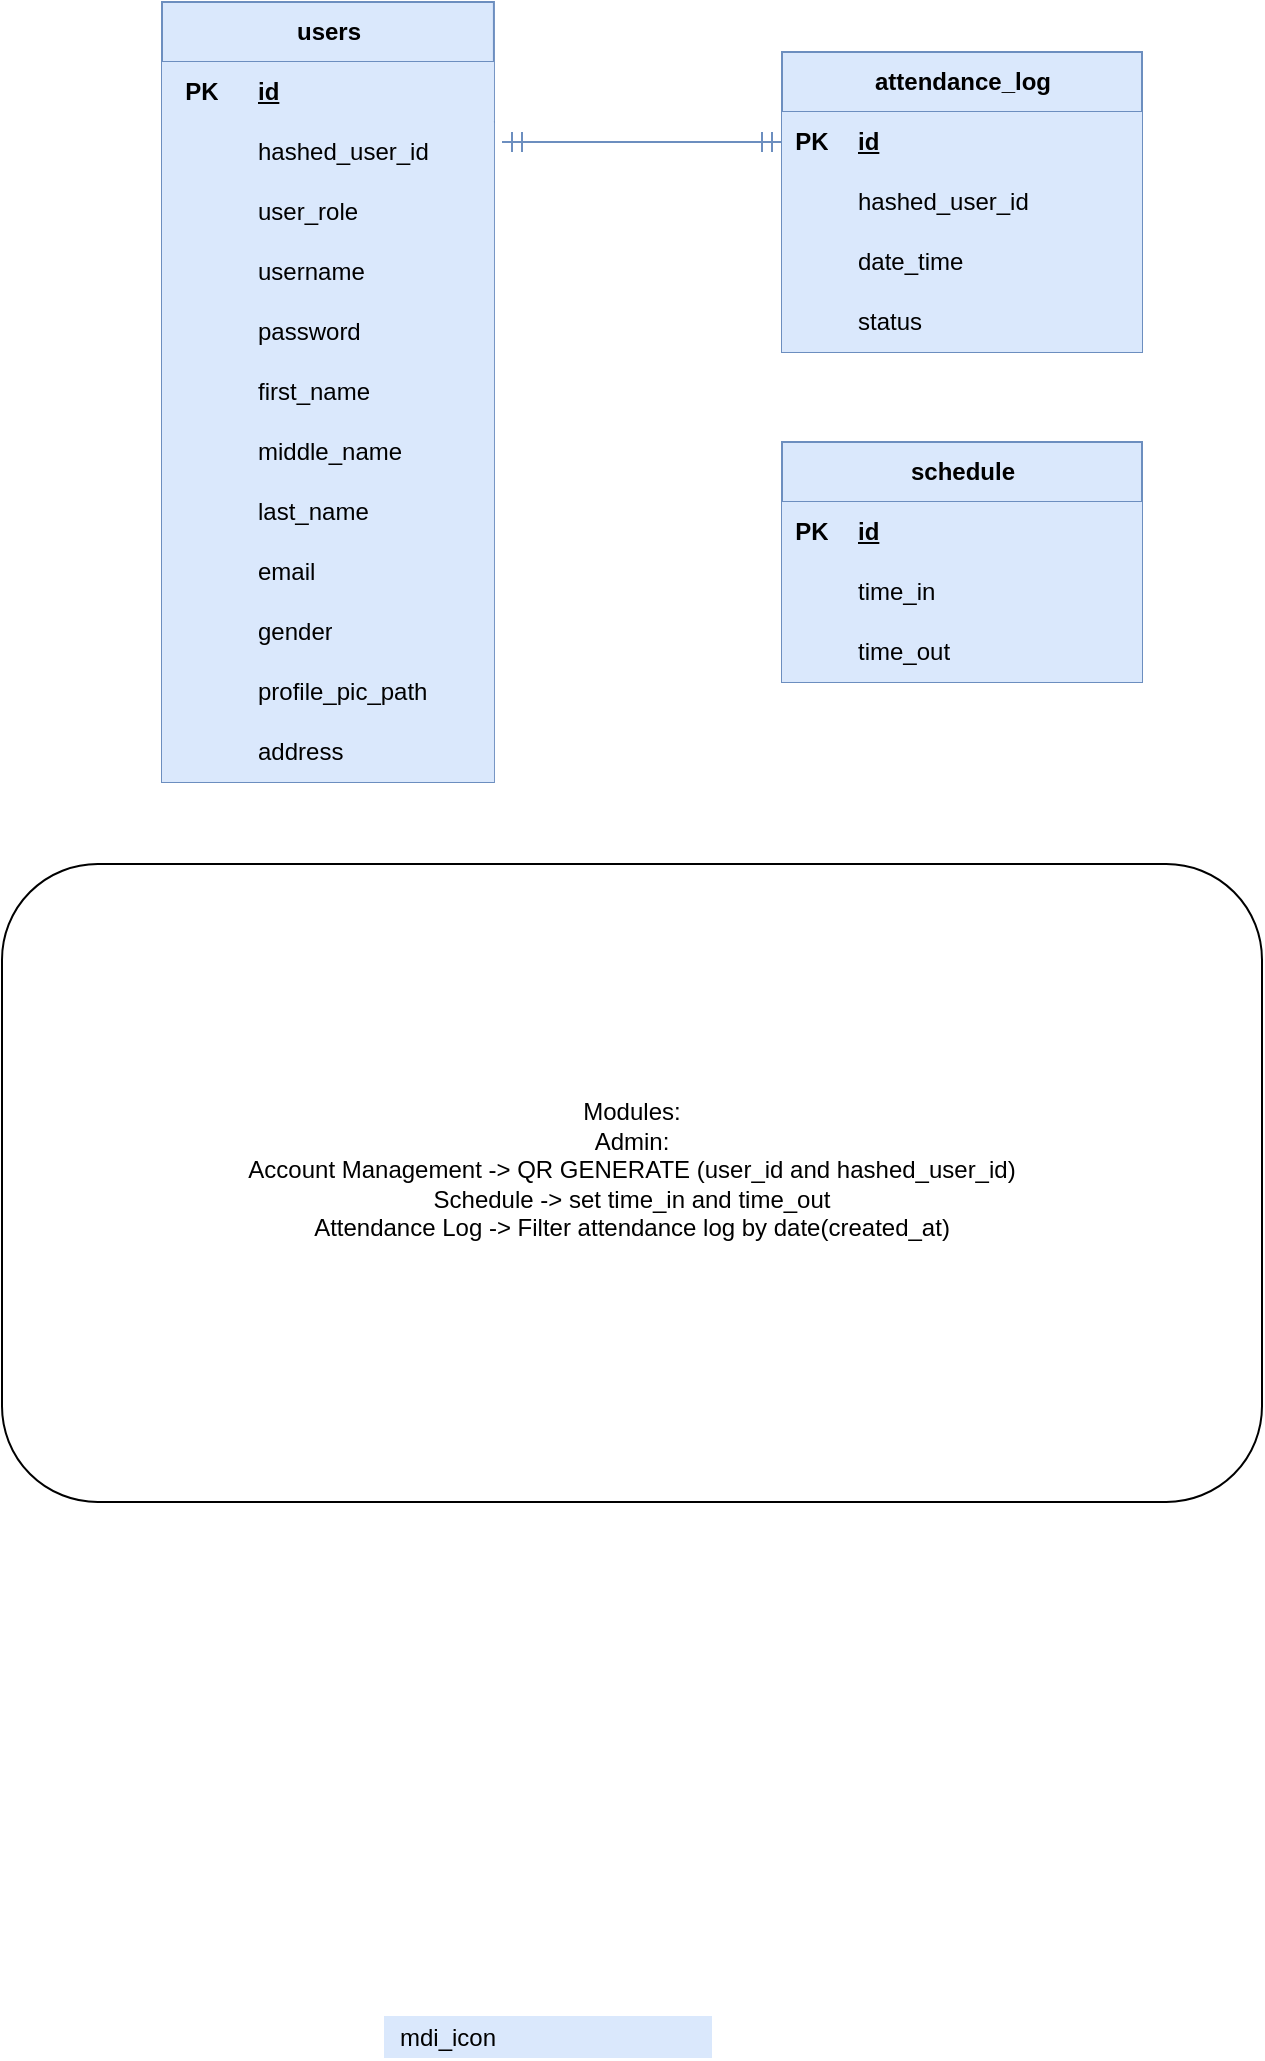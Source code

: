 <mxfile version="24.2.5" type="device">
  <diagram id="R2lEEEUBdFMjLlhIrx00" name="Page-1">
    <mxGraphModel dx="2655" dy="1820" grid="1" gridSize="10" guides="1" tooltips="1" connect="1" arrows="1" fold="1" page="1" pageScale="1" pageWidth="850" pageHeight="1100" math="0" shadow="0" extFonts="Permanent Marker^https://fonts.googleapis.com/css?family=Permanent+Marker">
      <root>
        <mxCell id="0" />
        <mxCell id="1" parent="0" />
        <mxCell id="FnZsgBoeHZm3OFhOHPzo-114" value="users" style="shape=table;startSize=30;container=1;collapsible=1;childLayout=tableLayout;fixedRows=1;rowLines=0;fontStyle=1;align=center;resizeLast=1;html=1;fillColor=#dae8fc;strokeColor=#6c8ebf;shadow=0;swimlaneLine=1;" parent="1" vertex="1">
          <mxGeometry x="-800" y="-960" width="165.96" height="390" as="geometry" />
        </mxCell>
        <mxCell id="FnZsgBoeHZm3OFhOHPzo-115" value="" style="shape=tableRow;horizontal=0;startSize=0;swimlaneHead=0;swimlaneBody=0;fillColor=#dae8fc;collapsible=0;dropTarget=0;points=[[0,0.5],[1,0.5]];portConstraint=eastwest;top=0;left=0;right=0;bottom=1;strokeColor=#6c8ebf;shadow=0;swimlaneLine=1;" parent="FnZsgBoeHZm3OFhOHPzo-114" vertex="1">
          <mxGeometry y="30" width="165.96" height="30" as="geometry" />
        </mxCell>
        <mxCell id="FnZsgBoeHZm3OFhOHPzo-116" value="PK" style="shape=partialRectangle;connectable=0;fillColor=#dae8fc;top=0;left=0;bottom=0;right=0;fontStyle=1;overflow=hidden;whiteSpace=wrap;html=1;strokeColor=#6c8ebf;shadow=0;swimlaneLine=1;" parent="FnZsgBoeHZm3OFhOHPzo-115" vertex="1">
          <mxGeometry width="40" height="30" as="geometry">
            <mxRectangle width="40" height="30" as="alternateBounds" />
          </mxGeometry>
        </mxCell>
        <mxCell id="FnZsgBoeHZm3OFhOHPzo-117" value="id&lt;span data-lucid-content=&quot;{&amp;quot;t&amp;quot;:&amp;quot;id&amp;quot;,&amp;quot;m&amp;quot;:[{&amp;quot;s&amp;quot;:0,&amp;quot;n&amp;quot;:&amp;quot;c&amp;quot;,&amp;quot;v&amp;quot;:&amp;quot;3a414aff&amp;quot;,&amp;quot;e&amp;quot;:2},{&amp;quot;s&amp;quot;:0,&amp;quot;n&amp;quot;:&amp;quot;s&amp;quot;,&amp;quot;v&amp;quot;:22.222,&amp;quot;e&amp;quot;:2}]}&quot; data-lucid-type=&quot;application/vnd.lucid.text&quot;&gt;&lt;/span&gt;&lt;span data-lucid-content=&quot;{&amp;quot;t&amp;quot;:&amp;quot;id&amp;quot;,&amp;quot;m&amp;quot;:[{&amp;quot;s&amp;quot;:0,&amp;quot;n&amp;quot;:&amp;quot;c&amp;quot;,&amp;quot;v&amp;quot;:&amp;quot;3a414aff&amp;quot;,&amp;quot;e&amp;quot;:2},{&amp;quot;s&amp;quot;:0,&amp;quot;n&amp;quot;:&amp;quot;s&amp;quot;,&amp;quot;v&amp;quot;:22.222,&amp;quot;e&amp;quot;:2}]}&quot; data-lucid-type=&quot;application/vnd.lucid.text&quot;&gt;&lt;/span&gt;&lt;span data-lucid-content=&quot;{&amp;quot;t&amp;quot;:&amp;quot;id&amp;quot;,&amp;quot;m&amp;quot;:[{&amp;quot;s&amp;quot;:0,&amp;quot;n&amp;quot;:&amp;quot;c&amp;quot;,&amp;quot;v&amp;quot;:&amp;quot;3a414aff&amp;quot;,&amp;quot;e&amp;quot;:2},{&amp;quot;s&amp;quot;:0,&amp;quot;n&amp;quot;:&amp;quot;s&amp;quot;,&amp;quot;v&amp;quot;:22.222,&amp;quot;e&amp;quot;:2}]}&quot; data-lucid-type=&quot;application/vnd.lucid.text&quot;&gt;&lt;/span&gt;&lt;span data-lucid-content=&quot;{&amp;quot;t&amp;quot;:&amp;quot;id&amp;quot;,&amp;quot;m&amp;quot;:[{&amp;quot;s&amp;quot;:0,&amp;quot;n&amp;quot;:&amp;quot;c&amp;quot;,&amp;quot;v&amp;quot;:&amp;quot;3a414aff&amp;quot;,&amp;quot;e&amp;quot;:2},{&amp;quot;s&amp;quot;:0,&amp;quot;n&amp;quot;:&amp;quot;s&amp;quot;,&amp;quot;v&amp;quot;:22.222,&amp;quot;e&amp;quot;:2}]}&quot; data-lucid-type=&quot;application/vnd.lucid.text&quot;&gt;&lt;/span&gt;&lt;span data-lucid-content=&quot;{&amp;quot;t&amp;quot;:&amp;quot;id&amp;quot;,&amp;quot;m&amp;quot;:[{&amp;quot;s&amp;quot;:0,&amp;quot;n&amp;quot;:&amp;quot;c&amp;quot;,&amp;quot;v&amp;quot;:&amp;quot;3a414aff&amp;quot;,&amp;quot;e&amp;quot;:2},{&amp;quot;s&amp;quot;:0,&amp;quot;n&amp;quot;:&amp;quot;s&amp;quot;,&amp;quot;v&amp;quot;:22.222,&amp;quot;e&amp;quot;:2}]}&quot; data-lucid-type=&quot;application/vnd.lucid.text&quot;&gt;&lt;/span&gt;" style="shape=partialRectangle;connectable=0;fillColor=#dae8fc;top=0;left=0;bottom=0;right=0;align=left;spacingLeft=6;fontStyle=5;overflow=hidden;whiteSpace=wrap;html=1;strokeColor=#6c8ebf;shadow=0;swimlaneLine=1;" parent="FnZsgBoeHZm3OFhOHPzo-115" vertex="1">
          <mxGeometry x="40" width="125.96" height="30" as="geometry">
            <mxRectangle width="125.96" height="30" as="alternateBounds" />
          </mxGeometry>
        </mxCell>
        <mxCell id="KbOr31M8_GcGNUXh3xBq-7" style="shape=tableRow;horizontal=0;startSize=0;swimlaneHead=0;swimlaneBody=0;fillColor=#dae8fc;collapsible=0;dropTarget=0;points=[[0,0.5],[1,0.5]];portConstraint=eastwest;top=0;left=0;right=0;bottom=0;strokeColor=#6c8ebf;shadow=0;swimlaneLine=1;" vertex="1" parent="FnZsgBoeHZm3OFhOHPzo-114">
          <mxGeometry y="60" width="165.96" height="30" as="geometry" />
        </mxCell>
        <mxCell id="KbOr31M8_GcGNUXh3xBq-8" style="shape=partialRectangle;connectable=0;fillColor=#dae8fc;top=0;left=0;bottom=0;right=0;editable=1;overflow=hidden;whiteSpace=wrap;html=1;strokeColor=#6c8ebf;shadow=0;swimlaneLine=1;" vertex="1" parent="KbOr31M8_GcGNUXh3xBq-7">
          <mxGeometry width="40" height="30" as="geometry">
            <mxRectangle width="40" height="30" as="alternateBounds" />
          </mxGeometry>
        </mxCell>
        <mxCell id="KbOr31M8_GcGNUXh3xBq-9" value="hashed_user_id" style="shape=partialRectangle;connectable=0;fillColor=#dae8fc;top=0;left=0;bottom=0;right=0;align=left;spacingLeft=6;overflow=hidden;whiteSpace=wrap;html=1;strokeColor=#6c8ebf;shadow=0;swimlaneLine=1;" vertex="1" parent="KbOr31M8_GcGNUXh3xBq-7">
          <mxGeometry x="40" width="125.96" height="30" as="geometry">
            <mxRectangle width="125.96" height="30" as="alternateBounds" />
          </mxGeometry>
        </mxCell>
        <mxCell id="jvCDzrmosAp2p4c99oZB-1" style="shape=tableRow;horizontal=0;startSize=0;swimlaneHead=0;swimlaneBody=0;fillColor=#dae8fc;collapsible=0;dropTarget=0;points=[[0,0.5],[1,0.5]];portConstraint=eastwest;top=0;left=0;right=0;bottom=0;strokeColor=#6c8ebf;shadow=0;swimlaneLine=1;" parent="FnZsgBoeHZm3OFhOHPzo-114" vertex="1">
          <mxGeometry y="90" width="165.96" height="30" as="geometry" />
        </mxCell>
        <mxCell id="jvCDzrmosAp2p4c99oZB-2" style="shape=partialRectangle;connectable=0;fillColor=#dae8fc;top=0;left=0;bottom=0;right=0;editable=1;overflow=hidden;whiteSpace=wrap;html=1;strokeColor=#6c8ebf;shadow=0;swimlaneLine=1;" parent="jvCDzrmosAp2p4c99oZB-1" vertex="1">
          <mxGeometry width="40" height="30" as="geometry">
            <mxRectangle width="40" height="30" as="alternateBounds" />
          </mxGeometry>
        </mxCell>
        <mxCell id="jvCDzrmosAp2p4c99oZB-3" value="user_role" style="shape=partialRectangle;connectable=0;fillColor=#dae8fc;top=0;left=0;bottom=0;right=0;align=left;spacingLeft=6;overflow=hidden;whiteSpace=wrap;html=1;strokeColor=#6c8ebf;shadow=0;swimlaneLine=1;" parent="jvCDzrmosAp2p4c99oZB-1" vertex="1">
          <mxGeometry x="40" width="125.96" height="30" as="geometry">
            <mxRectangle width="125.96" height="30" as="alternateBounds" />
          </mxGeometry>
        </mxCell>
        <mxCell id="jvCDzrmosAp2p4c99oZB-19" style="shape=tableRow;horizontal=0;startSize=0;swimlaneHead=0;swimlaneBody=0;fillColor=#dae8fc;collapsible=0;dropTarget=0;points=[[0,0.5],[1,0.5]];portConstraint=eastwest;top=0;left=0;right=0;bottom=0;strokeColor=#6c8ebf;shadow=0;swimlaneLine=1;" parent="FnZsgBoeHZm3OFhOHPzo-114" vertex="1">
          <mxGeometry y="120" width="165.96" height="30" as="geometry" />
        </mxCell>
        <mxCell id="jvCDzrmosAp2p4c99oZB-20" style="shape=partialRectangle;connectable=0;fillColor=#dae8fc;top=0;left=0;bottom=0;right=0;editable=1;overflow=hidden;whiteSpace=wrap;html=1;strokeColor=#6c8ebf;shadow=0;swimlaneLine=1;" parent="jvCDzrmosAp2p4c99oZB-19" vertex="1">
          <mxGeometry width="40" height="30" as="geometry">
            <mxRectangle width="40" height="30" as="alternateBounds" />
          </mxGeometry>
        </mxCell>
        <mxCell id="jvCDzrmosAp2p4c99oZB-21" value="username" style="shape=partialRectangle;connectable=0;fillColor=#dae8fc;top=0;left=0;bottom=0;right=0;align=left;spacingLeft=6;overflow=hidden;whiteSpace=wrap;html=1;strokeColor=#6c8ebf;shadow=0;swimlaneLine=1;" parent="jvCDzrmosAp2p4c99oZB-19" vertex="1">
          <mxGeometry x="40" width="125.96" height="30" as="geometry">
            <mxRectangle width="125.96" height="30" as="alternateBounds" />
          </mxGeometry>
        </mxCell>
        <mxCell id="jvCDzrmosAp2p4c99oZB-16" style="shape=tableRow;horizontal=0;startSize=0;swimlaneHead=0;swimlaneBody=0;fillColor=#dae8fc;collapsible=0;dropTarget=0;points=[[0,0.5],[1,0.5]];portConstraint=eastwest;top=0;left=0;right=0;bottom=0;strokeColor=#6c8ebf;shadow=0;swimlaneLine=1;" parent="FnZsgBoeHZm3OFhOHPzo-114" vertex="1">
          <mxGeometry y="150" width="165.96" height="30" as="geometry" />
        </mxCell>
        <mxCell id="jvCDzrmosAp2p4c99oZB-17" style="shape=partialRectangle;connectable=0;fillColor=#dae8fc;top=0;left=0;bottom=0;right=0;editable=1;overflow=hidden;whiteSpace=wrap;html=1;strokeColor=#6c8ebf;shadow=0;swimlaneLine=1;" parent="jvCDzrmosAp2p4c99oZB-16" vertex="1">
          <mxGeometry width="40" height="30" as="geometry">
            <mxRectangle width="40" height="30" as="alternateBounds" />
          </mxGeometry>
        </mxCell>
        <mxCell id="jvCDzrmosAp2p4c99oZB-18" value="password" style="shape=partialRectangle;connectable=0;fillColor=#dae8fc;top=0;left=0;bottom=0;right=0;align=left;spacingLeft=6;overflow=hidden;whiteSpace=wrap;html=1;strokeColor=#6c8ebf;shadow=0;swimlaneLine=1;" parent="jvCDzrmosAp2p4c99oZB-16" vertex="1">
          <mxGeometry x="40" width="125.96" height="30" as="geometry">
            <mxRectangle width="125.96" height="30" as="alternateBounds" />
          </mxGeometry>
        </mxCell>
        <mxCell id="FnZsgBoeHZm3OFhOHPzo-121" style="shape=tableRow;horizontal=0;startSize=0;swimlaneHead=0;swimlaneBody=0;fillColor=#dae8fc;collapsible=0;dropTarget=0;points=[[0,0.5],[1,0.5]];portConstraint=eastwest;top=0;left=0;right=0;bottom=0;strokeColor=#6c8ebf;shadow=0;swimlaneLine=1;" parent="FnZsgBoeHZm3OFhOHPzo-114" vertex="1">
          <mxGeometry y="180" width="165.96" height="30" as="geometry" />
        </mxCell>
        <mxCell id="FnZsgBoeHZm3OFhOHPzo-122" style="shape=partialRectangle;connectable=0;fillColor=#dae8fc;top=0;left=0;bottom=0;right=0;editable=1;overflow=hidden;whiteSpace=wrap;html=1;strokeColor=#6c8ebf;shadow=0;swimlaneLine=1;" parent="FnZsgBoeHZm3OFhOHPzo-121" vertex="1">
          <mxGeometry width="40" height="30" as="geometry">
            <mxRectangle width="40" height="30" as="alternateBounds" />
          </mxGeometry>
        </mxCell>
        <mxCell id="FnZsgBoeHZm3OFhOHPzo-123" value="first_name" style="shape=partialRectangle;connectable=0;fillColor=#dae8fc;top=0;left=0;bottom=0;right=0;align=left;spacingLeft=6;overflow=hidden;whiteSpace=wrap;html=1;strokeColor=#6c8ebf;shadow=0;swimlaneLine=1;" parent="FnZsgBoeHZm3OFhOHPzo-121" vertex="1">
          <mxGeometry x="40" width="125.96" height="30" as="geometry">
            <mxRectangle width="125.96" height="30" as="alternateBounds" />
          </mxGeometry>
        </mxCell>
        <mxCell id="FnZsgBoeHZm3OFhOHPzo-160" style="shape=tableRow;horizontal=0;startSize=0;swimlaneHead=0;swimlaneBody=0;fillColor=#dae8fc;collapsible=0;dropTarget=0;points=[[0,0.5],[1,0.5]];portConstraint=eastwest;top=0;left=0;right=0;bottom=0;strokeColor=#6c8ebf;shadow=0;swimlaneLine=1;" parent="FnZsgBoeHZm3OFhOHPzo-114" vertex="1">
          <mxGeometry y="210" width="165.96" height="30" as="geometry" />
        </mxCell>
        <mxCell id="FnZsgBoeHZm3OFhOHPzo-161" style="shape=partialRectangle;connectable=0;fillColor=#dae8fc;top=0;left=0;bottom=0;right=0;editable=1;overflow=hidden;whiteSpace=wrap;html=1;strokeColor=#6c8ebf;shadow=0;swimlaneLine=1;" parent="FnZsgBoeHZm3OFhOHPzo-160" vertex="1">
          <mxGeometry width="40" height="30" as="geometry">
            <mxRectangle width="40" height="30" as="alternateBounds" />
          </mxGeometry>
        </mxCell>
        <mxCell id="FnZsgBoeHZm3OFhOHPzo-162" value="middle_name" style="shape=partialRectangle;connectable=0;fillColor=#dae8fc;top=0;left=0;bottom=0;right=0;align=left;spacingLeft=6;overflow=hidden;whiteSpace=wrap;html=1;strokeColor=#6c8ebf;shadow=0;swimlaneLine=1;" parent="FnZsgBoeHZm3OFhOHPzo-160" vertex="1">
          <mxGeometry x="40" width="125.96" height="30" as="geometry">
            <mxRectangle width="125.96" height="30" as="alternateBounds" />
          </mxGeometry>
        </mxCell>
        <mxCell id="FnZsgBoeHZm3OFhOHPzo-157" style="shape=tableRow;horizontal=0;startSize=0;swimlaneHead=0;swimlaneBody=0;fillColor=#dae8fc;collapsible=0;dropTarget=0;points=[[0,0.5],[1,0.5]];portConstraint=eastwest;top=0;left=0;right=0;bottom=0;strokeColor=#6c8ebf;shadow=0;swimlaneLine=1;" parent="FnZsgBoeHZm3OFhOHPzo-114" vertex="1">
          <mxGeometry y="240" width="165.96" height="30" as="geometry" />
        </mxCell>
        <mxCell id="FnZsgBoeHZm3OFhOHPzo-158" style="shape=partialRectangle;connectable=0;fillColor=#dae8fc;top=0;left=0;bottom=0;right=0;editable=1;overflow=hidden;whiteSpace=wrap;html=1;strokeColor=#6c8ebf;shadow=0;swimlaneLine=1;" parent="FnZsgBoeHZm3OFhOHPzo-157" vertex="1">
          <mxGeometry width="40" height="30" as="geometry">
            <mxRectangle width="40" height="30" as="alternateBounds" />
          </mxGeometry>
        </mxCell>
        <mxCell id="FnZsgBoeHZm3OFhOHPzo-159" value="last_name" style="shape=partialRectangle;connectable=0;fillColor=#dae8fc;top=0;left=0;bottom=0;right=0;align=left;spacingLeft=6;overflow=hidden;whiteSpace=wrap;html=1;strokeColor=#6c8ebf;shadow=0;swimlaneLine=1;" parent="FnZsgBoeHZm3OFhOHPzo-157" vertex="1">
          <mxGeometry x="40" width="125.96" height="30" as="geometry">
            <mxRectangle width="125.96" height="30" as="alternateBounds" />
          </mxGeometry>
        </mxCell>
        <mxCell id="FnZsgBoeHZm3OFhOHPzo-166" style="shape=tableRow;horizontal=0;startSize=0;swimlaneHead=0;swimlaneBody=0;fillColor=#dae8fc;collapsible=0;dropTarget=0;points=[[0,0.5],[1,0.5]];portConstraint=eastwest;top=0;left=0;right=0;bottom=0;strokeColor=#6c8ebf;shadow=0;swimlaneLine=1;" parent="FnZsgBoeHZm3OFhOHPzo-114" vertex="1">
          <mxGeometry y="270" width="165.96" height="30" as="geometry" />
        </mxCell>
        <mxCell id="FnZsgBoeHZm3OFhOHPzo-167" style="shape=partialRectangle;connectable=0;fillColor=#dae8fc;top=0;left=0;bottom=0;right=0;editable=1;overflow=hidden;whiteSpace=wrap;html=1;strokeColor=#6c8ebf;shadow=0;swimlaneLine=1;" parent="FnZsgBoeHZm3OFhOHPzo-166" vertex="1">
          <mxGeometry width="40" height="30" as="geometry">
            <mxRectangle width="40" height="30" as="alternateBounds" />
          </mxGeometry>
        </mxCell>
        <mxCell id="FnZsgBoeHZm3OFhOHPzo-168" value="email" style="shape=partialRectangle;connectable=0;fillColor=#dae8fc;top=0;left=0;bottom=0;right=0;align=left;spacingLeft=6;overflow=hidden;whiteSpace=wrap;html=1;strokeColor=#6c8ebf;shadow=0;swimlaneLine=1;" parent="FnZsgBoeHZm3OFhOHPzo-166" vertex="1">
          <mxGeometry x="40" width="125.96" height="30" as="geometry">
            <mxRectangle width="125.96" height="30" as="alternateBounds" />
          </mxGeometry>
        </mxCell>
        <mxCell id="FnZsgBoeHZm3OFhOHPzo-124" value="" style="shape=tableRow;horizontal=0;startSize=0;swimlaneHead=0;swimlaneBody=0;fillColor=#dae8fc;collapsible=0;dropTarget=0;points=[[0,0.5],[1,0.5]];portConstraint=eastwest;top=0;left=0;right=0;bottom=0;strokeColor=#6c8ebf;shadow=0;swimlaneLine=1;" parent="FnZsgBoeHZm3OFhOHPzo-114" vertex="1">
          <mxGeometry y="300" width="165.96" height="30" as="geometry" />
        </mxCell>
        <mxCell id="FnZsgBoeHZm3OFhOHPzo-125" value="" style="shape=partialRectangle;connectable=0;fillColor=#dae8fc;top=0;left=0;bottom=0;right=0;editable=1;overflow=hidden;whiteSpace=wrap;html=1;strokeColor=#6c8ebf;shadow=0;swimlaneLine=1;" parent="FnZsgBoeHZm3OFhOHPzo-124" vertex="1">
          <mxGeometry width="40" height="30" as="geometry">
            <mxRectangle width="40" height="30" as="alternateBounds" />
          </mxGeometry>
        </mxCell>
        <mxCell id="FnZsgBoeHZm3OFhOHPzo-126" value="gender" style="shape=partialRectangle;connectable=0;fillColor=#dae8fc;top=0;left=0;bottom=0;right=0;align=left;spacingLeft=6;overflow=hidden;whiteSpace=wrap;html=1;strokeColor=#6c8ebf;shadow=0;swimlaneLine=1;" parent="FnZsgBoeHZm3OFhOHPzo-124" vertex="1">
          <mxGeometry x="40" width="125.96" height="30" as="geometry">
            <mxRectangle width="125.96" height="30" as="alternateBounds" />
          </mxGeometry>
        </mxCell>
        <mxCell id="FnZsgBoeHZm3OFhOHPzo-127" style="shape=tableRow;horizontal=0;startSize=0;swimlaneHead=0;swimlaneBody=0;fillColor=#dae8fc;collapsible=0;dropTarget=0;points=[[0,0.5],[1,0.5]];portConstraint=eastwest;top=0;left=0;right=0;bottom=0;strokeColor=#6c8ebf;shadow=0;swimlaneLine=1;" parent="FnZsgBoeHZm3OFhOHPzo-114" vertex="1">
          <mxGeometry y="330" width="165.96" height="30" as="geometry" />
        </mxCell>
        <mxCell id="FnZsgBoeHZm3OFhOHPzo-128" style="shape=partialRectangle;connectable=0;fillColor=#dae8fc;top=0;left=0;bottom=0;right=0;editable=1;overflow=hidden;whiteSpace=wrap;html=1;strokeColor=#6c8ebf;shadow=0;swimlaneLine=1;" parent="FnZsgBoeHZm3OFhOHPzo-127" vertex="1">
          <mxGeometry width="40" height="30" as="geometry">
            <mxRectangle width="40" height="30" as="alternateBounds" />
          </mxGeometry>
        </mxCell>
        <mxCell id="FnZsgBoeHZm3OFhOHPzo-129" value="profile_pic_path" style="shape=partialRectangle;connectable=0;fillColor=#dae8fc;top=0;left=0;bottom=0;right=0;align=left;spacingLeft=6;overflow=hidden;whiteSpace=wrap;html=1;strokeColor=#6c8ebf;shadow=0;swimlaneLine=1;" parent="FnZsgBoeHZm3OFhOHPzo-127" vertex="1">
          <mxGeometry x="40" width="125.96" height="30" as="geometry">
            <mxRectangle width="125.96" height="30" as="alternateBounds" />
          </mxGeometry>
        </mxCell>
        <mxCell id="FnZsgBoeHZm3OFhOHPzo-136" style="shape=tableRow;horizontal=0;startSize=0;swimlaneHead=0;swimlaneBody=0;fillColor=#dae8fc;collapsible=0;dropTarget=0;points=[[0,0.5],[1,0.5]];portConstraint=eastwest;top=0;left=0;right=0;bottom=0;strokeColor=#6c8ebf;shadow=0;swimlaneLine=1;" parent="FnZsgBoeHZm3OFhOHPzo-114" vertex="1">
          <mxGeometry y="360" width="165.96" height="30" as="geometry" />
        </mxCell>
        <mxCell id="FnZsgBoeHZm3OFhOHPzo-137" style="shape=partialRectangle;connectable=0;fillColor=#dae8fc;top=0;left=0;bottom=0;right=0;editable=1;overflow=hidden;whiteSpace=wrap;html=1;strokeColor=#6c8ebf;shadow=0;swimlaneLine=1;" parent="FnZsgBoeHZm3OFhOHPzo-136" vertex="1">
          <mxGeometry width="40" height="30" as="geometry">
            <mxRectangle width="40" height="30" as="alternateBounds" />
          </mxGeometry>
        </mxCell>
        <mxCell id="FnZsgBoeHZm3OFhOHPzo-138" value="address" style="shape=partialRectangle;connectable=0;fillColor=#dae8fc;top=0;left=0;bottom=0;right=0;align=left;spacingLeft=6;overflow=hidden;whiteSpace=wrap;html=1;strokeColor=#6c8ebf;shadow=0;swimlaneLine=1;" parent="FnZsgBoeHZm3OFhOHPzo-136" vertex="1">
          <mxGeometry x="40" width="125.96" height="30" as="geometry">
            <mxRectangle width="125.96" height="30" as="alternateBounds" />
          </mxGeometry>
        </mxCell>
        <mxCell id="FnZsgBoeHZm3OFhOHPzo-169" value="" style="fontSize=12;html=1;endArrow=ERmandOne;startArrow=ERmandOne;rounded=0;startSize=8;endSize=8;exitX=0;exitY=0.5;exitDx=0;exitDy=0;endFill=0;edgeStyle=elbowEdgeStyle;fillColor=#dae8fc;strokeColor=#6c8ebf;shadow=0;swimlaneLine=1;" parent="1" source="FwWdMeIcMR8p2C_CLufj-2" edge="1">
          <mxGeometry width="100" height="100" relative="1" as="geometry">
            <mxPoint x="-549.1" y="-889.53" as="sourcePoint" />
            <mxPoint x="-630" y="-890" as="targetPoint" />
            <Array as="points">
              <mxPoint x="-590" y="-900" />
            </Array>
          </mxGeometry>
        </mxCell>
        <mxCell id="jvCDzrmosAp2p4c99oZB-14" value="" style="edgeStyle=none;curved=1;rounded=0;orthogonalLoop=1;jettySize=auto;html=1;fontSize=12;startSize=8;endSize=8;" parent="1" edge="1">
          <mxGeometry relative="1" as="geometry">
            <mxPoint x="-48" y="-183" as="targetPoint" />
          </mxGeometry>
        </mxCell>
        <mxCell id="0gLkgq13xIGwH0DffjJX-23" value="mdi_icon" style="shape=partialRectangle;connectable=0;fillColor=#dae8fc;top=0;left=0;bottom=0;right=0;align=left;spacingLeft=6;overflow=hidden;whiteSpace=wrap;html=1;strokeColor=#6c8ebf;shadow=0;swimlaneLine=1;" parent="1" vertex="1">
          <mxGeometry x="-689" y="47" width="164" height="21" as="geometry">
            <mxRectangle width="164" height="21" as="alternateBounds" />
          </mxGeometry>
        </mxCell>
        <mxCell id="FwWdMeIcMR8p2C_CLufj-1" value="attendance_log" style="shape=table;startSize=30;container=1;collapsible=1;childLayout=tableLayout;fixedRows=1;rowLines=0;fontStyle=1;align=center;resizeLast=1;html=1;fillColor=#dae8fc;strokeColor=#6c8ebf;shadow=0;swimlaneLine=1;" parent="1" vertex="1">
          <mxGeometry x="-490" y="-935" width="180" height="150.0" as="geometry" />
        </mxCell>
        <mxCell id="FwWdMeIcMR8p2C_CLufj-2" value="" style="shape=tableRow;horizontal=0;startSize=0;swimlaneHead=0;swimlaneBody=0;fillColor=#dae8fc;collapsible=0;dropTarget=0;points=[[0,0.5],[1,0.5]];portConstraint=eastwest;top=0;left=0;right=0;bottom=1;strokeColor=#6c8ebf;shadow=0;swimlaneLine=1;" parent="FwWdMeIcMR8p2C_CLufj-1" vertex="1">
          <mxGeometry y="30" width="180" height="30" as="geometry" />
        </mxCell>
        <mxCell id="FwWdMeIcMR8p2C_CLufj-3" value="PK" style="shape=partialRectangle;connectable=0;fillColor=#dae8fc;top=0;left=0;bottom=0;right=0;fontStyle=1;overflow=hidden;whiteSpace=wrap;html=1;strokeColor=#6c8ebf;shadow=0;swimlaneLine=1;" parent="FwWdMeIcMR8p2C_CLufj-2" vertex="1">
          <mxGeometry width="30" height="30" as="geometry">
            <mxRectangle width="30" height="30" as="alternateBounds" />
          </mxGeometry>
        </mxCell>
        <mxCell id="FwWdMeIcMR8p2C_CLufj-4" value="id&lt;span data-lucid-content=&quot;{&amp;quot;t&amp;quot;:&amp;quot;id&amp;quot;,&amp;quot;m&amp;quot;:[{&amp;quot;s&amp;quot;:0,&amp;quot;n&amp;quot;:&amp;quot;c&amp;quot;,&amp;quot;v&amp;quot;:&amp;quot;3a414aff&amp;quot;,&amp;quot;e&amp;quot;:2},{&amp;quot;s&amp;quot;:0,&amp;quot;n&amp;quot;:&amp;quot;s&amp;quot;,&amp;quot;v&amp;quot;:22.222,&amp;quot;e&amp;quot;:2}]}&quot; data-lucid-type=&quot;application/vnd.lucid.text&quot;&gt;&lt;/span&gt;&lt;span data-lucid-content=&quot;{&amp;quot;t&amp;quot;:&amp;quot;id&amp;quot;,&amp;quot;m&amp;quot;:[{&amp;quot;s&amp;quot;:0,&amp;quot;n&amp;quot;:&amp;quot;c&amp;quot;,&amp;quot;v&amp;quot;:&amp;quot;3a414aff&amp;quot;,&amp;quot;e&amp;quot;:2},{&amp;quot;s&amp;quot;:0,&amp;quot;n&amp;quot;:&amp;quot;s&amp;quot;,&amp;quot;v&amp;quot;:22.222,&amp;quot;e&amp;quot;:2}]}&quot; data-lucid-type=&quot;application/vnd.lucid.text&quot;&gt;&lt;/span&gt;&lt;span data-lucid-content=&quot;{&amp;quot;t&amp;quot;:&amp;quot;id&amp;quot;,&amp;quot;m&amp;quot;:[{&amp;quot;s&amp;quot;:0,&amp;quot;n&amp;quot;:&amp;quot;c&amp;quot;,&amp;quot;v&amp;quot;:&amp;quot;3a414aff&amp;quot;,&amp;quot;e&amp;quot;:2},{&amp;quot;s&amp;quot;:0,&amp;quot;n&amp;quot;:&amp;quot;s&amp;quot;,&amp;quot;v&amp;quot;:22.222,&amp;quot;e&amp;quot;:2}]}&quot; data-lucid-type=&quot;application/vnd.lucid.text&quot;&gt;&lt;/span&gt;&lt;span data-lucid-content=&quot;{&amp;quot;t&amp;quot;:&amp;quot;id&amp;quot;,&amp;quot;m&amp;quot;:[{&amp;quot;s&amp;quot;:0,&amp;quot;n&amp;quot;:&amp;quot;c&amp;quot;,&amp;quot;v&amp;quot;:&amp;quot;3a414aff&amp;quot;,&amp;quot;e&amp;quot;:2},{&amp;quot;s&amp;quot;:0,&amp;quot;n&amp;quot;:&amp;quot;s&amp;quot;,&amp;quot;v&amp;quot;:22.222,&amp;quot;e&amp;quot;:2}]}&quot; data-lucid-type=&quot;application/vnd.lucid.text&quot;&gt;&lt;/span&gt;&lt;span data-lucid-content=&quot;{&amp;quot;t&amp;quot;:&amp;quot;id&amp;quot;,&amp;quot;m&amp;quot;:[{&amp;quot;s&amp;quot;:0,&amp;quot;n&amp;quot;:&amp;quot;c&amp;quot;,&amp;quot;v&amp;quot;:&amp;quot;3a414aff&amp;quot;,&amp;quot;e&amp;quot;:2},{&amp;quot;s&amp;quot;:0,&amp;quot;n&amp;quot;:&amp;quot;s&amp;quot;,&amp;quot;v&amp;quot;:22.222,&amp;quot;e&amp;quot;:2}]}&quot; data-lucid-type=&quot;application/vnd.lucid.text&quot;&gt;&lt;/span&gt;" style="shape=partialRectangle;connectable=0;fillColor=#dae8fc;top=0;left=0;bottom=0;right=0;align=left;spacingLeft=6;fontStyle=5;overflow=hidden;whiteSpace=wrap;html=1;strokeColor=#6c8ebf;shadow=0;swimlaneLine=1;" parent="FwWdMeIcMR8p2C_CLufj-2" vertex="1">
          <mxGeometry x="30" width="150" height="30" as="geometry">
            <mxRectangle width="150" height="30" as="alternateBounds" />
          </mxGeometry>
        </mxCell>
        <mxCell id="FwWdMeIcMR8p2C_CLufj-5" value="" style="shape=tableRow;horizontal=0;startSize=0;swimlaneHead=0;swimlaneBody=0;fillColor=#dae8fc;collapsible=0;dropTarget=0;points=[[0,0.5],[1,0.5]];portConstraint=eastwest;top=0;left=0;right=0;bottom=0;strokeColor=#6c8ebf;shadow=0;swimlaneLine=1;" parent="FwWdMeIcMR8p2C_CLufj-1" vertex="1">
          <mxGeometry y="60" width="180" height="30" as="geometry" />
        </mxCell>
        <mxCell id="FwWdMeIcMR8p2C_CLufj-6" value="" style="shape=partialRectangle;connectable=0;fillColor=#dae8fc;top=0;left=0;bottom=0;right=0;editable=1;overflow=hidden;whiteSpace=wrap;html=1;strokeColor=#6c8ebf;shadow=0;swimlaneLine=1;" parent="FwWdMeIcMR8p2C_CLufj-5" vertex="1">
          <mxGeometry width="30" height="30" as="geometry">
            <mxRectangle width="30" height="30" as="alternateBounds" />
          </mxGeometry>
        </mxCell>
        <mxCell id="FwWdMeIcMR8p2C_CLufj-7" value="hashed_user_id" style="shape=partialRectangle;connectable=0;fillColor=#dae8fc;top=0;left=0;bottom=0;right=0;align=left;spacingLeft=6;overflow=hidden;whiteSpace=wrap;html=1;strokeColor=#6c8ebf;shadow=0;swimlaneLine=1;" parent="FwWdMeIcMR8p2C_CLufj-5" vertex="1">
          <mxGeometry x="30" width="150" height="30" as="geometry">
            <mxRectangle width="150" height="30" as="alternateBounds" />
          </mxGeometry>
        </mxCell>
        <mxCell id="FwWdMeIcMR8p2C_CLufj-8" value="" style="shape=tableRow;horizontal=0;startSize=0;swimlaneHead=0;swimlaneBody=0;fillColor=#dae8fc;collapsible=0;dropTarget=0;points=[[0,0.5],[1,0.5]];portConstraint=eastwest;top=0;left=0;right=0;bottom=0;strokeColor=#6c8ebf;shadow=0;swimlaneLine=1;" parent="FwWdMeIcMR8p2C_CLufj-1" vertex="1">
          <mxGeometry y="90" width="180" height="30" as="geometry" />
        </mxCell>
        <mxCell id="FwWdMeIcMR8p2C_CLufj-9" value="" style="shape=partialRectangle;connectable=0;fillColor=#dae8fc;top=0;left=0;bottom=0;right=0;editable=1;overflow=hidden;whiteSpace=wrap;html=1;strokeColor=#6c8ebf;shadow=0;swimlaneLine=1;" parent="FwWdMeIcMR8p2C_CLufj-8" vertex="1">
          <mxGeometry width="30" height="30" as="geometry">
            <mxRectangle width="30" height="30" as="alternateBounds" />
          </mxGeometry>
        </mxCell>
        <mxCell id="FwWdMeIcMR8p2C_CLufj-10" value="date_time" style="shape=partialRectangle;connectable=0;fillColor=#dae8fc;top=0;left=0;bottom=0;right=0;align=left;spacingLeft=6;overflow=hidden;whiteSpace=wrap;html=1;strokeColor=#6c8ebf;shadow=0;swimlaneLine=1;" parent="FwWdMeIcMR8p2C_CLufj-8" vertex="1">
          <mxGeometry x="30" width="150" height="30" as="geometry">
            <mxRectangle width="150" height="30" as="alternateBounds" />
          </mxGeometry>
        </mxCell>
        <mxCell id="KbOr31M8_GcGNUXh3xBq-57" value="" style="shape=tableRow;horizontal=0;startSize=0;swimlaneHead=0;swimlaneBody=0;fillColor=#dae8fc;collapsible=0;dropTarget=0;points=[[0,0.5],[1,0.5]];portConstraint=eastwest;top=0;left=0;right=0;bottom=0;strokeColor=#6c8ebf;shadow=0;swimlaneLine=1;" vertex="1" parent="FwWdMeIcMR8p2C_CLufj-1">
          <mxGeometry y="120" width="180" height="30" as="geometry" />
        </mxCell>
        <mxCell id="KbOr31M8_GcGNUXh3xBq-58" value="" style="shape=partialRectangle;connectable=0;fillColor=#dae8fc;top=0;left=0;bottom=0;right=0;editable=1;overflow=hidden;whiteSpace=wrap;html=1;strokeColor=#6c8ebf;shadow=0;swimlaneLine=1;" vertex="1" parent="KbOr31M8_GcGNUXh3xBq-57">
          <mxGeometry width="30" height="30" as="geometry">
            <mxRectangle width="30" height="30" as="alternateBounds" />
          </mxGeometry>
        </mxCell>
        <mxCell id="KbOr31M8_GcGNUXh3xBq-59" value="status" style="shape=partialRectangle;connectable=0;fillColor=#dae8fc;top=0;left=0;bottom=0;right=0;align=left;spacingLeft=6;overflow=hidden;whiteSpace=wrap;html=1;strokeColor=#6c8ebf;shadow=0;swimlaneLine=1;" vertex="1" parent="KbOr31M8_GcGNUXh3xBq-57">
          <mxGeometry x="30" width="150" height="30" as="geometry">
            <mxRectangle width="150" height="30" as="alternateBounds" />
          </mxGeometry>
        </mxCell>
        <mxCell id="KbOr31M8_GcGNUXh3xBq-85" value="schedule" style="shape=table;startSize=30;container=1;collapsible=1;childLayout=tableLayout;fixedRows=1;rowLines=0;fontStyle=1;align=center;resizeLast=1;html=1;fillColor=#dae8fc;strokeColor=#6c8ebf;shadow=0;swimlaneLine=1;" vertex="1" parent="1">
          <mxGeometry x="-490" y="-740" width="180" height="120.0" as="geometry" />
        </mxCell>
        <mxCell id="KbOr31M8_GcGNUXh3xBq-86" value="" style="shape=tableRow;horizontal=0;startSize=0;swimlaneHead=0;swimlaneBody=0;fillColor=#dae8fc;collapsible=0;dropTarget=0;points=[[0,0.5],[1,0.5]];portConstraint=eastwest;top=0;left=0;right=0;bottom=1;strokeColor=#6c8ebf;shadow=0;swimlaneLine=1;" vertex="1" parent="KbOr31M8_GcGNUXh3xBq-85">
          <mxGeometry y="30" width="180" height="30" as="geometry" />
        </mxCell>
        <mxCell id="KbOr31M8_GcGNUXh3xBq-87" value="PK" style="shape=partialRectangle;connectable=0;fillColor=#dae8fc;top=0;left=0;bottom=0;right=0;fontStyle=1;overflow=hidden;whiteSpace=wrap;html=1;strokeColor=#6c8ebf;shadow=0;swimlaneLine=1;" vertex="1" parent="KbOr31M8_GcGNUXh3xBq-86">
          <mxGeometry width="30" height="30" as="geometry">
            <mxRectangle width="30" height="30" as="alternateBounds" />
          </mxGeometry>
        </mxCell>
        <mxCell id="KbOr31M8_GcGNUXh3xBq-88" value="id&lt;span data-lucid-content=&quot;{&amp;quot;t&amp;quot;:&amp;quot;id&amp;quot;,&amp;quot;m&amp;quot;:[{&amp;quot;s&amp;quot;:0,&amp;quot;n&amp;quot;:&amp;quot;c&amp;quot;,&amp;quot;v&amp;quot;:&amp;quot;3a414aff&amp;quot;,&amp;quot;e&amp;quot;:2},{&amp;quot;s&amp;quot;:0,&amp;quot;n&amp;quot;:&amp;quot;s&amp;quot;,&amp;quot;v&amp;quot;:22.222,&amp;quot;e&amp;quot;:2}]}&quot; data-lucid-type=&quot;application/vnd.lucid.text&quot;&gt;&lt;/span&gt;&lt;span data-lucid-content=&quot;{&amp;quot;t&amp;quot;:&amp;quot;id&amp;quot;,&amp;quot;m&amp;quot;:[{&amp;quot;s&amp;quot;:0,&amp;quot;n&amp;quot;:&amp;quot;c&amp;quot;,&amp;quot;v&amp;quot;:&amp;quot;3a414aff&amp;quot;,&amp;quot;e&amp;quot;:2},{&amp;quot;s&amp;quot;:0,&amp;quot;n&amp;quot;:&amp;quot;s&amp;quot;,&amp;quot;v&amp;quot;:22.222,&amp;quot;e&amp;quot;:2}]}&quot; data-lucid-type=&quot;application/vnd.lucid.text&quot;&gt;&lt;/span&gt;&lt;span data-lucid-content=&quot;{&amp;quot;t&amp;quot;:&amp;quot;id&amp;quot;,&amp;quot;m&amp;quot;:[{&amp;quot;s&amp;quot;:0,&amp;quot;n&amp;quot;:&amp;quot;c&amp;quot;,&amp;quot;v&amp;quot;:&amp;quot;3a414aff&amp;quot;,&amp;quot;e&amp;quot;:2},{&amp;quot;s&amp;quot;:0,&amp;quot;n&amp;quot;:&amp;quot;s&amp;quot;,&amp;quot;v&amp;quot;:22.222,&amp;quot;e&amp;quot;:2}]}&quot; data-lucid-type=&quot;application/vnd.lucid.text&quot;&gt;&lt;/span&gt;&lt;span data-lucid-content=&quot;{&amp;quot;t&amp;quot;:&amp;quot;id&amp;quot;,&amp;quot;m&amp;quot;:[{&amp;quot;s&amp;quot;:0,&amp;quot;n&amp;quot;:&amp;quot;c&amp;quot;,&amp;quot;v&amp;quot;:&amp;quot;3a414aff&amp;quot;,&amp;quot;e&amp;quot;:2},{&amp;quot;s&amp;quot;:0,&amp;quot;n&amp;quot;:&amp;quot;s&amp;quot;,&amp;quot;v&amp;quot;:22.222,&amp;quot;e&amp;quot;:2}]}&quot; data-lucid-type=&quot;application/vnd.lucid.text&quot;&gt;&lt;/span&gt;&lt;span data-lucid-content=&quot;{&amp;quot;t&amp;quot;:&amp;quot;id&amp;quot;,&amp;quot;m&amp;quot;:[{&amp;quot;s&amp;quot;:0,&amp;quot;n&amp;quot;:&amp;quot;c&amp;quot;,&amp;quot;v&amp;quot;:&amp;quot;3a414aff&amp;quot;,&amp;quot;e&amp;quot;:2},{&amp;quot;s&amp;quot;:0,&amp;quot;n&amp;quot;:&amp;quot;s&amp;quot;,&amp;quot;v&amp;quot;:22.222,&amp;quot;e&amp;quot;:2}]}&quot; data-lucid-type=&quot;application/vnd.lucid.text&quot;&gt;&lt;/span&gt;" style="shape=partialRectangle;connectable=0;fillColor=#dae8fc;top=0;left=0;bottom=0;right=0;align=left;spacingLeft=6;fontStyle=5;overflow=hidden;whiteSpace=wrap;html=1;strokeColor=#6c8ebf;shadow=0;swimlaneLine=1;" vertex="1" parent="KbOr31M8_GcGNUXh3xBq-86">
          <mxGeometry x="30" width="150" height="30" as="geometry">
            <mxRectangle width="150" height="30" as="alternateBounds" />
          </mxGeometry>
        </mxCell>
        <mxCell id="KbOr31M8_GcGNUXh3xBq-89" value="" style="shape=tableRow;horizontal=0;startSize=0;swimlaneHead=0;swimlaneBody=0;fillColor=#dae8fc;collapsible=0;dropTarget=0;points=[[0,0.5],[1,0.5]];portConstraint=eastwest;top=0;left=0;right=0;bottom=0;strokeColor=#6c8ebf;shadow=0;swimlaneLine=1;" vertex="1" parent="KbOr31M8_GcGNUXh3xBq-85">
          <mxGeometry y="60" width="180" height="30" as="geometry" />
        </mxCell>
        <mxCell id="KbOr31M8_GcGNUXh3xBq-90" value="" style="shape=partialRectangle;connectable=0;fillColor=#dae8fc;top=0;left=0;bottom=0;right=0;editable=1;overflow=hidden;whiteSpace=wrap;html=1;strokeColor=#6c8ebf;shadow=0;swimlaneLine=1;" vertex="1" parent="KbOr31M8_GcGNUXh3xBq-89">
          <mxGeometry width="30" height="30" as="geometry">
            <mxRectangle width="30" height="30" as="alternateBounds" />
          </mxGeometry>
        </mxCell>
        <mxCell id="KbOr31M8_GcGNUXh3xBq-91" value="time_in" style="shape=partialRectangle;connectable=0;fillColor=#dae8fc;top=0;left=0;bottom=0;right=0;align=left;spacingLeft=6;overflow=hidden;whiteSpace=wrap;html=1;strokeColor=#6c8ebf;shadow=0;swimlaneLine=1;" vertex="1" parent="KbOr31M8_GcGNUXh3xBq-89">
          <mxGeometry x="30" width="150" height="30" as="geometry">
            <mxRectangle width="150" height="30" as="alternateBounds" />
          </mxGeometry>
        </mxCell>
        <mxCell id="KbOr31M8_GcGNUXh3xBq-92" value="" style="shape=tableRow;horizontal=0;startSize=0;swimlaneHead=0;swimlaneBody=0;fillColor=#dae8fc;collapsible=0;dropTarget=0;points=[[0,0.5],[1,0.5]];portConstraint=eastwest;top=0;left=0;right=0;bottom=0;strokeColor=#6c8ebf;shadow=0;swimlaneLine=1;" vertex="1" parent="KbOr31M8_GcGNUXh3xBq-85">
          <mxGeometry y="90" width="180" height="30" as="geometry" />
        </mxCell>
        <mxCell id="KbOr31M8_GcGNUXh3xBq-93" value="" style="shape=partialRectangle;connectable=0;fillColor=#dae8fc;top=0;left=0;bottom=0;right=0;editable=1;overflow=hidden;whiteSpace=wrap;html=1;strokeColor=#6c8ebf;shadow=0;swimlaneLine=1;" vertex="1" parent="KbOr31M8_GcGNUXh3xBq-92">
          <mxGeometry width="30" height="30" as="geometry">
            <mxRectangle width="30" height="30" as="alternateBounds" />
          </mxGeometry>
        </mxCell>
        <mxCell id="KbOr31M8_GcGNUXh3xBq-94" value="time_out" style="shape=partialRectangle;connectable=0;fillColor=#dae8fc;top=0;left=0;bottom=0;right=0;align=left;spacingLeft=6;overflow=hidden;whiteSpace=wrap;html=1;strokeColor=#6c8ebf;shadow=0;swimlaneLine=1;" vertex="1" parent="KbOr31M8_GcGNUXh3xBq-92">
          <mxGeometry x="30" width="150" height="30" as="geometry">
            <mxRectangle width="150" height="30" as="alternateBounds" />
          </mxGeometry>
        </mxCell>
        <mxCell id="KbOr31M8_GcGNUXh3xBq-111" value="Modules:&lt;div&gt;Admin:&lt;br&gt;&lt;div style=&quot;text-align: justify;&quot;&gt;Account Management -&amp;gt; QR GENERATE (user_id and&amp;nbsp;&lt;span style=&quot;text-align: left; background-color: initial;&quot;&gt;hashed_user_id&lt;/span&gt;&lt;span style=&quot;background-color: initial;&quot;&gt;)&lt;/span&gt;&lt;/div&gt;&lt;/div&gt;&lt;div&gt;Schedule -&amp;gt; set time_in and time_out&lt;/div&gt;&lt;div&gt;Attendance Log -&amp;gt; Filter attendance log by date(created_at)&lt;/div&gt;&lt;div&gt;&lt;br&gt;&lt;/div&gt;" style="rounded=1;whiteSpace=wrap;html=1;" vertex="1" parent="1">
          <mxGeometry x="-880" y="-529" width="630" height="319" as="geometry" />
        </mxCell>
      </root>
    </mxGraphModel>
  </diagram>
</mxfile>
